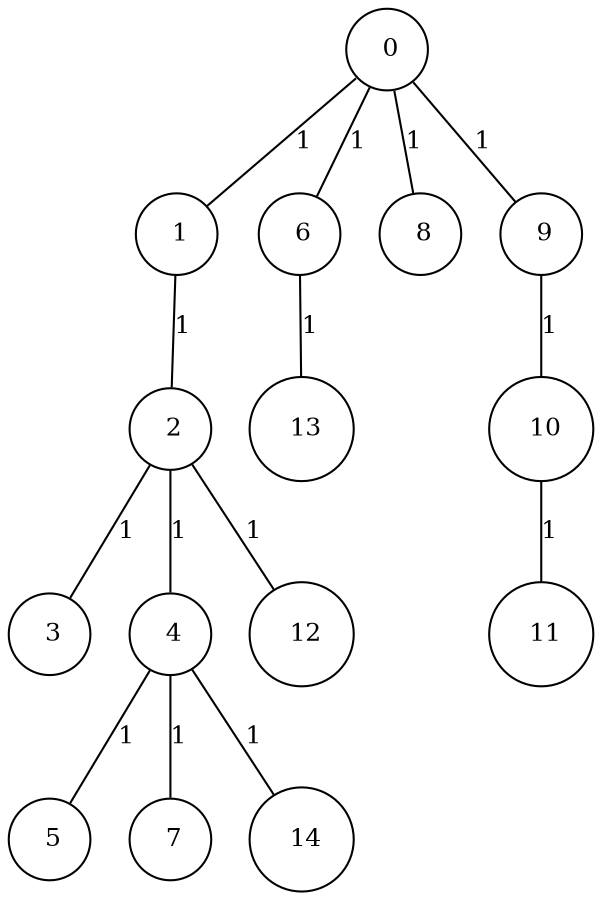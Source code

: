 graph G {
size="8.5,11;"
ratio = "expand;"
fixedsize="true;"
overlap="scale;"
node[shape=circle,width=.12,hight=.12,fontsize=12]
edge[fontsize=12]

0[label=" 0" color=black, pos="2.1158163,0.58970798!"];
1[label=" 1" color=black, pos="1.433617,1.3907571!"];
2[label=" 2" color=black, pos="2.5128671,0.82270939!"];
3[label=" 3" color=black, pos="1.3207669,2.7525689!"];
4[label=" 4" color=black, pos="1.3172093,0.59824647!"];
5[label=" 5" color=black, pos="1.8047224,0.011580511!"];
6[label=" 6" color=black, pos="0.24557324,1.9662251!"];
7[label=" 7" color=black, pos="1.3889726,1.5777372!"];
8[label=" 8" color=black, pos="1.5320383,2.7127456!"];
9[label=" 9" color=black, pos="2.9653767,0.75602071!"];
10[label=" 10" color=black, pos="2.0541678,2.3178492!"];
11[label=" 11" color=black, pos="1.244748,0.53714237!"];
12[label=" 12" color=black, pos="2.0320409,1.6614246!"];
13[label=" 13" color=black, pos="1.3459016,2.5036705!"];
14[label=" 14" color=black, pos="0.37619991,0.40236175!"];
0--1[label="1"]
0--6[label="1"]
0--8[label="1"]
0--9[label="1"]
1--2[label="1"]
2--3[label="1"]
2--4[label="1"]
2--12[label="1"]
4--5[label="1"]
4--7[label="1"]
4--14[label="1"]
6--13[label="1"]
9--10[label="1"]
10--11[label="1"]

}
